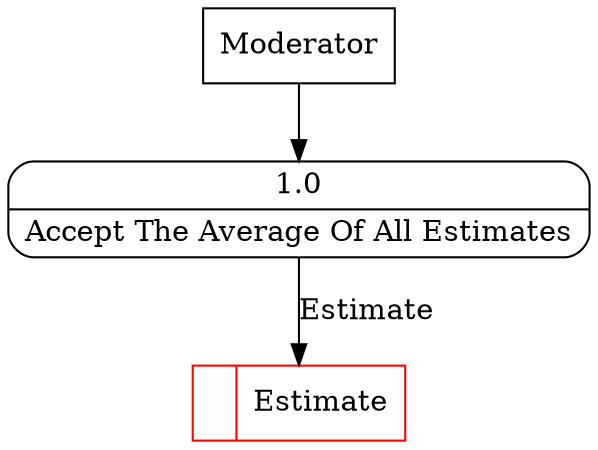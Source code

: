 digraph dfd2{ 
node[shape=record]
200 [label="<f0>  |<f1> Estimate " color=red];
201 [label="Moderator" shape=box];
202 [label="{<f0> 1.0|<f1> Accept The Average Of All Estimates }" shape=Mrecord];
201 -> 202
202 -> 200 [label="Estimate"]
}